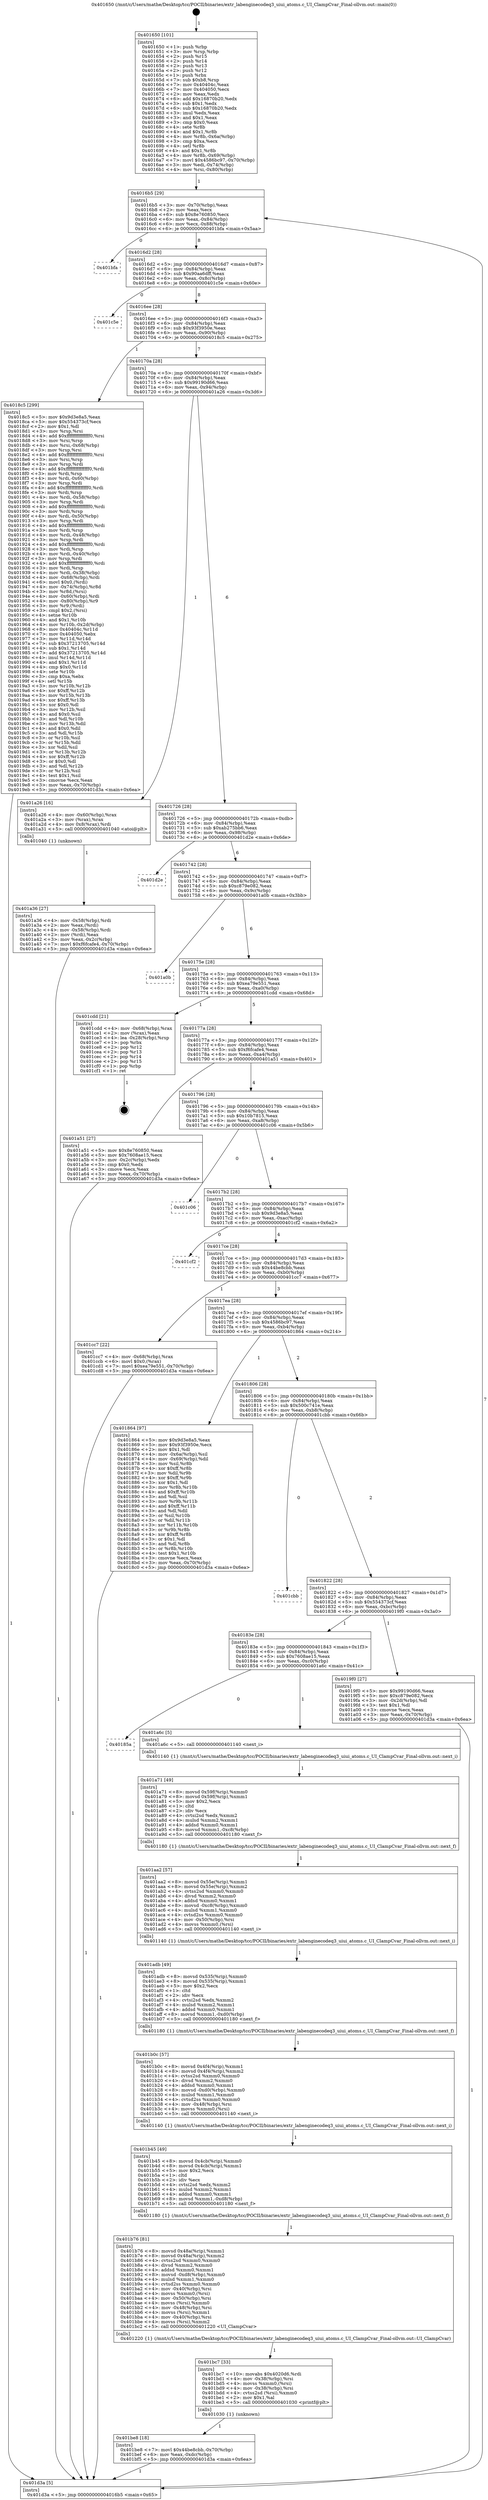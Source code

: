 digraph "0x401650" {
  label = "0x401650 (/mnt/c/Users/mathe/Desktop/tcc/POCII/binaries/extr_labenginecodeq3_uiui_atoms.c_UI_ClampCvar_Final-ollvm.out::main(0))"
  labelloc = "t"
  node[shape=record]

  Entry [label="",width=0.3,height=0.3,shape=circle,fillcolor=black,style=filled]
  "0x4016b5" [label="{
     0x4016b5 [29]\l
     | [instrs]\l
     &nbsp;&nbsp;0x4016b5 \<+3\>: mov -0x70(%rbp),%eax\l
     &nbsp;&nbsp;0x4016b8 \<+2\>: mov %eax,%ecx\l
     &nbsp;&nbsp;0x4016ba \<+6\>: sub $0x8e760850,%ecx\l
     &nbsp;&nbsp;0x4016c0 \<+6\>: mov %eax,-0x84(%rbp)\l
     &nbsp;&nbsp;0x4016c6 \<+6\>: mov %ecx,-0x88(%rbp)\l
     &nbsp;&nbsp;0x4016cc \<+6\>: je 0000000000401bfa \<main+0x5aa\>\l
  }"]
  "0x401bfa" [label="{
     0x401bfa\l
  }", style=dashed]
  "0x4016d2" [label="{
     0x4016d2 [28]\l
     | [instrs]\l
     &nbsp;&nbsp;0x4016d2 \<+5\>: jmp 00000000004016d7 \<main+0x87\>\l
     &nbsp;&nbsp;0x4016d7 \<+6\>: mov -0x84(%rbp),%eax\l
     &nbsp;&nbsp;0x4016dd \<+5\>: sub $0x90aa6dff,%eax\l
     &nbsp;&nbsp;0x4016e2 \<+6\>: mov %eax,-0x8c(%rbp)\l
     &nbsp;&nbsp;0x4016e8 \<+6\>: je 0000000000401c5e \<main+0x60e\>\l
  }"]
  Exit [label="",width=0.3,height=0.3,shape=circle,fillcolor=black,style=filled,peripheries=2]
  "0x401c5e" [label="{
     0x401c5e\l
  }", style=dashed]
  "0x4016ee" [label="{
     0x4016ee [28]\l
     | [instrs]\l
     &nbsp;&nbsp;0x4016ee \<+5\>: jmp 00000000004016f3 \<main+0xa3\>\l
     &nbsp;&nbsp;0x4016f3 \<+6\>: mov -0x84(%rbp),%eax\l
     &nbsp;&nbsp;0x4016f9 \<+5\>: sub $0x93f3950e,%eax\l
     &nbsp;&nbsp;0x4016fe \<+6\>: mov %eax,-0x90(%rbp)\l
     &nbsp;&nbsp;0x401704 \<+6\>: je 00000000004018c5 \<main+0x275\>\l
  }"]
  "0x401be8" [label="{
     0x401be8 [18]\l
     | [instrs]\l
     &nbsp;&nbsp;0x401be8 \<+7\>: movl $0x44be8cbb,-0x70(%rbp)\l
     &nbsp;&nbsp;0x401bef \<+6\>: mov %eax,-0xdc(%rbp)\l
     &nbsp;&nbsp;0x401bf5 \<+5\>: jmp 0000000000401d3a \<main+0x6ea\>\l
  }"]
  "0x4018c5" [label="{
     0x4018c5 [299]\l
     | [instrs]\l
     &nbsp;&nbsp;0x4018c5 \<+5\>: mov $0x9d3e8a5,%eax\l
     &nbsp;&nbsp;0x4018ca \<+5\>: mov $0x554373cf,%ecx\l
     &nbsp;&nbsp;0x4018cf \<+2\>: mov $0x1,%dl\l
     &nbsp;&nbsp;0x4018d1 \<+3\>: mov %rsp,%rsi\l
     &nbsp;&nbsp;0x4018d4 \<+4\>: add $0xfffffffffffffff0,%rsi\l
     &nbsp;&nbsp;0x4018d8 \<+3\>: mov %rsi,%rsp\l
     &nbsp;&nbsp;0x4018db \<+4\>: mov %rsi,-0x68(%rbp)\l
     &nbsp;&nbsp;0x4018df \<+3\>: mov %rsp,%rsi\l
     &nbsp;&nbsp;0x4018e2 \<+4\>: add $0xfffffffffffffff0,%rsi\l
     &nbsp;&nbsp;0x4018e6 \<+3\>: mov %rsi,%rsp\l
     &nbsp;&nbsp;0x4018e9 \<+3\>: mov %rsp,%rdi\l
     &nbsp;&nbsp;0x4018ec \<+4\>: add $0xfffffffffffffff0,%rdi\l
     &nbsp;&nbsp;0x4018f0 \<+3\>: mov %rdi,%rsp\l
     &nbsp;&nbsp;0x4018f3 \<+4\>: mov %rdi,-0x60(%rbp)\l
     &nbsp;&nbsp;0x4018f7 \<+3\>: mov %rsp,%rdi\l
     &nbsp;&nbsp;0x4018fa \<+4\>: add $0xfffffffffffffff0,%rdi\l
     &nbsp;&nbsp;0x4018fe \<+3\>: mov %rdi,%rsp\l
     &nbsp;&nbsp;0x401901 \<+4\>: mov %rdi,-0x58(%rbp)\l
     &nbsp;&nbsp;0x401905 \<+3\>: mov %rsp,%rdi\l
     &nbsp;&nbsp;0x401908 \<+4\>: add $0xfffffffffffffff0,%rdi\l
     &nbsp;&nbsp;0x40190c \<+3\>: mov %rdi,%rsp\l
     &nbsp;&nbsp;0x40190f \<+4\>: mov %rdi,-0x50(%rbp)\l
     &nbsp;&nbsp;0x401913 \<+3\>: mov %rsp,%rdi\l
     &nbsp;&nbsp;0x401916 \<+4\>: add $0xfffffffffffffff0,%rdi\l
     &nbsp;&nbsp;0x40191a \<+3\>: mov %rdi,%rsp\l
     &nbsp;&nbsp;0x40191d \<+4\>: mov %rdi,-0x48(%rbp)\l
     &nbsp;&nbsp;0x401921 \<+3\>: mov %rsp,%rdi\l
     &nbsp;&nbsp;0x401924 \<+4\>: add $0xfffffffffffffff0,%rdi\l
     &nbsp;&nbsp;0x401928 \<+3\>: mov %rdi,%rsp\l
     &nbsp;&nbsp;0x40192b \<+4\>: mov %rdi,-0x40(%rbp)\l
     &nbsp;&nbsp;0x40192f \<+3\>: mov %rsp,%rdi\l
     &nbsp;&nbsp;0x401932 \<+4\>: add $0xfffffffffffffff0,%rdi\l
     &nbsp;&nbsp;0x401936 \<+3\>: mov %rdi,%rsp\l
     &nbsp;&nbsp;0x401939 \<+4\>: mov %rdi,-0x38(%rbp)\l
     &nbsp;&nbsp;0x40193d \<+4\>: mov -0x68(%rbp),%rdi\l
     &nbsp;&nbsp;0x401941 \<+6\>: movl $0x0,(%rdi)\l
     &nbsp;&nbsp;0x401947 \<+4\>: mov -0x74(%rbp),%r8d\l
     &nbsp;&nbsp;0x40194b \<+3\>: mov %r8d,(%rsi)\l
     &nbsp;&nbsp;0x40194e \<+4\>: mov -0x60(%rbp),%rdi\l
     &nbsp;&nbsp;0x401952 \<+4\>: mov -0x80(%rbp),%r9\l
     &nbsp;&nbsp;0x401956 \<+3\>: mov %r9,(%rdi)\l
     &nbsp;&nbsp;0x401959 \<+3\>: cmpl $0x2,(%rsi)\l
     &nbsp;&nbsp;0x40195c \<+4\>: setne %r10b\l
     &nbsp;&nbsp;0x401960 \<+4\>: and $0x1,%r10b\l
     &nbsp;&nbsp;0x401964 \<+4\>: mov %r10b,-0x2d(%rbp)\l
     &nbsp;&nbsp;0x401968 \<+8\>: mov 0x40404c,%r11d\l
     &nbsp;&nbsp;0x401970 \<+7\>: mov 0x404050,%ebx\l
     &nbsp;&nbsp;0x401977 \<+3\>: mov %r11d,%r14d\l
     &nbsp;&nbsp;0x40197a \<+7\>: sub $0x37213705,%r14d\l
     &nbsp;&nbsp;0x401981 \<+4\>: sub $0x1,%r14d\l
     &nbsp;&nbsp;0x401985 \<+7\>: add $0x37213705,%r14d\l
     &nbsp;&nbsp;0x40198c \<+4\>: imul %r14d,%r11d\l
     &nbsp;&nbsp;0x401990 \<+4\>: and $0x1,%r11d\l
     &nbsp;&nbsp;0x401994 \<+4\>: cmp $0x0,%r11d\l
     &nbsp;&nbsp;0x401998 \<+4\>: sete %r10b\l
     &nbsp;&nbsp;0x40199c \<+3\>: cmp $0xa,%ebx\l
     &nbsp;&nbsp;0x40199f \<+4\>: setl %r15b\l
     &nbsp;&nbsp;0x4019a3 \<+3\>: mov %r10b,%r12b\l
     &nbsp;&nbsp;0x4019a6 \<+4\>: xor $0xff,%r12b\l
     &nbsp;&nbsp;0x4019aa \<+3\>: mov %r15b,%r13b\l
     &nbsp;&nbsp;0x4019ad \<+4\>: xor $0xff,%r13b\l
     &nbsp;&nbsp;0x4019b1 \<+3\>: xor $0x0,%dl\l
     &nbsp;&nbsp;0x4019b4 \<+3\>: mov %r12b,%sil\l
     &nbsp;&nbsp;0x4019b7 \<+4\>: and $0x0,%sil\l
     &nbsp;&nbsp;0x4019bb \<+3\>: and %dl,%r10b\l
     &nbsp;&nbsp;0x4019be \<+3\>: mov %r13b,%dil\l
     &nbsp;&nbsp;0x4019c1 \<+4\>: and $0x0,%dil\l
     &nbsp;&nbsp;0x4019c5 \<+3\>: and %dl,%r15b\l
     &nbsp;&nbsp;0x4019c8 \<+3\>: or %r10b,%sil\l
     &nbsp;&nbsp;0x4019cb \<+3\>: or %r15b,%dil\l
     &nbsp;&nbsp;0x4019ce \<+3\>: xor %dil,%sil\l
     &nbsp;&nbsp;0x4019d1 \<+3\>: or %r13b,%r12b\l
     &nbsp;&nbsp;0x4019d4 \<+4\>: xor $0xff,%r12b\l
     &nbsp;&nbsp;0x4019d8 \<+3\>: or $0x0,%dl\l
     &nbsp;&nbsp;0x4019db \<+3\>: and %dl,%r12b\l
     &nbsp;&nbsp;0x4019de \<+3\>: or %r12b,%sil\l
     &nbsp;&nbsp;0x4019e1 \<+4\>: test $0x1,%sil\l
     &nbsp;&nbsp;0x4019e5 \<+3\>: cmovne %ecx,%eax\l
     &nbsp;&nbsp;0x4019e8 \<+3\>: mov %eax,-0x70(%rbp)\l
     &nbsp;&nbsp;0x4019eb \<+5\>: jmp 0000000000401d3a \<main+0x6ea\>\l
  }"]
  "0x40170a" [label="{
     0x40170a [28]\l
     | [instrs]\l
     &nbsp;&nbsp;0x40170a \<+5\>: jmp 000000000040170f \<main+0xbf\>\l
     &nbsp;&nbsp;0x40170f \<+6\>: mov -0x84(%rbp),%eax\l
     &nbsp;&nbsp;0x401715 \<+5\>: sub $0x99190d66,%eax\l
     &nbsp;&nbsp;0x40171a \<+6\>: mov %eax,-0x94(%rbp)\l
     &nbsp;&nbsp;0x401720 \<+6\>: je 0000000000401a26 \<main+0x3d6\>\l
  }"]
  "0x401bc7" [label="{
     0x401bc7 [33]\l
     | [instrs]\l
     &nbsp;&nbsp;0x401bc7 \<+10\>: movabs $0x4020d6,%rdi\l
     &nbsp;&nbsp;0x401bd1 \<+4\>: mov -0x38(%rbp),%rsi\l
     &nbsp;&nbsp;0x401bd5 \<+4\>: movss %xmm0,(%rsi)\l
     &nbsp;&nbsp;0x401bd9 \<+4\>: mov -0x38(%rbp),%rsi\l
     &nbsp;&nbsp;0x401bdd \<+4\>: cvtss2sd (%rsi),%xmm0\l
     &nbsp;&nbsp;0x401be1 \<+2\>: mov $0x1,%al\l
     &nbsp;&nbsp;0x401be3 \<+5\>: call 0000000000401030 \<printf@plt\>\l
     | [calls]\l
     &nbsp;&nbsp;0x401030 \{1\} (unknown)\l
  }"]
  "0x401a26" [label="{
     0x401a26 [16]\l
     | [instrs]\l
     &nbsp;&nbsp;0x401a26 \<+4\>: mov -0x60(%rbp),%rax\l
     &nbsp;&nbsp;0x401a2a \<+3\>: mov (%rax),%rax\l
     &nbsp;&nbsp;0x401a2d \<+4\>: mov 0x8(%rax),%rdi\l
     &nbsp;&nbsp;0x401a31 \<+5\>: call 0000000000401040 \<atoi@plt\>\l
     | [calls]\l
     &nbsp;&nbsp;0x401040 \{1\} (unknown)\l
  }"]
  "0x401726" [label="{
     0x401726 [28]\l
     | [instrs]\l
     &nbsp;&nbsp;0x401726 \<+5\>: jmp 000000000040172b \<main+0xdb\>\l
     &nbsp;&nbsp;0x40172b \<+6\>: mov -0x84(%rbp),%eax\l
     &nbsp;&nbsp;0x401731 \<+5\>: sub $0xab275bb6,%eax\l
     &nbsp;&nbsp;0x401736 \<+6\>: mov %eax,-0x98(%rbp)\l
     &nbsp;&nbsp;0x40173c \<+6\>: je 0000000000401d2e \<main+0x6de\>\l
  }"]
  "0x401b76" [label="{
     0x401b76 [81]\l
     | [instrs]\l
     &nbsp;&nbsp;0x401b76 \<+8\>: movsd 0x48a(%rip),%xmm1\l
     &nbsp;&nbsp;0x401b7e \<+8\>: movsd 0x48a(%rip),%xmm2\l
     &nbsp;&nbsp;0x401b86 \<+4\>: cvtss2sd %xmm0,%xmm0\l
     &nbsp;&nbsp;0x401b8a \<+4\>: divsd %xmm2,%xmm0\l
     &nbsp;&nbsp;0x401b8e \<+4\>: addsd %xmm0,%xmm1\l
     &nbsp;&nbsp;0x401b92 \<+8\>: movsd -0xd8(%rbp),%xmm0\l
     &nbsp;&nbsp;0x401b9a \<+4\>: mulsd %xmm1,%xmm0\l
     &nbsp;&nbsp;0x401b9e \<+4\>: cvtsd2ss %xmm0,%xmm0\l
     &nbsp;&nbsp;0x401ba2 \<+4\>: mov -0x40(%rbp),%rsi\l
     &nbsp;&nbsp;0x401ba6 \<+4\>: movss %xmm0,(%rsi)\l
     &nbsp;&nbsp;0x401baa \<+4\>: mov -0x50(%rbp),%rsi\l
     &nbsp;&nbsp;0x401bae \<+4\>: movss (%rsi),%xmm0\l
     &nbsp;&nbsp;0x401bb2 \<+4\>: mov -0x48(%rbp),%rsi\l
     &nbsp;&nbsp;0x401bb6 \<+4\>: movss (%rsi),%xmm1\l
     &nbsp;&nbsp;0x401bba \<+4\>: mov -0x40(%rbp),%rsi\l
     &nbsp;&nbsp;0x401bbe \<+4\>: movss (%rsi),%xmm2\l
     &nbsp;&nbsp;0x401bc2 \<+5\>: call 0000000000401220 \<UI_ClampCvar\>\l
     | [calls]\l
     &nbsp;&nbsp;0x401220 \{1\} (/mnt/c/Users/mathe/Desktop/tcc/POCII/binaries/extr_labenginecodeq3_uiui_atoms.c_UI_ClampCvar_Final-ollvm.out::UI_ClampCvar)\l
  }"]
  "0x401d2e" [label="{
     0x401d2e\l
  }", style=dashed]
  "0x401742" [label="{
     0x401742 [28]\l
     | [instrs]\l
     &nbsp;&nbsp;0x401742 \<+5\>: jmp 0000000000401747 \<main+0xf7\>\l
     &nbsp;&nbsp;0x401747 \<+6\>: mov -0x84(%rbp),%eax\l
     &nbsp;&nbsp;0x40174d \<+5\>: sub $0xc879e082,%eax\l
     &nbsp;&nbsp;0x401752 \<+6\>: mov %eax,-0x9c(%rbp)\l
     &nbsp;&nbsp;0x401758 \<+6\>: je 0000000000401a0b \<main+0x3bb\>\l
  }"]
  "0x401b45" [label="{
     0x401b45 [49]\l
     | [instrs]\l
     &nbsp;&nbsp;0x401b45 \<+8\>: movsd 0x4cb(%rip),%xmm0\l
     &nbsp;&nbsp;0x401b4d \<+8\>: movsd 0x4cb(%rip),%xmm1\l
     &nbsp;&nbsp;0x401b55 \<+5\>: mov $0x2,%ecx\l
     &nbsp;&nbsp;0x401b5a \<+1\>: cltd\l
     &nbsp;&nbsp;0x401b5b \<+2\>: idiv %ecx\l
     &nbsp;&nbsp;0x401b5d \<+4\>: cvtsi2sd %edx,%xmm2\l
     &nbsp;&nbsp;0x401b61 \<+4\>: mulsd %xmm2,%xmm1\l
     &nbsp;&nbsp;0x401b65 \<+4\>: addsd %xmm0,%xmm1\l
     &nbsp;&nbsp;0x401b69 \<+8\>: movsd %xmm1,-0xd8(%rbp)\l
     &nbsp;&nbsp;0x401b71 \<+5\>: call 0000000000401180 \<next_f\>\l
     | [calls]\l
     &nbsp;&nbsp;0x401180 \{1\} (/mnt/c/Users/mathe/Desktop/tcc/POCII/binaries/extr_labenginecodeq3_uiui_atoms.c_UI_ClampCvar_Final-ollvm.out::next_f)\l
  }"]
  "0x401a0b" [label="{
     0x401a0b\l
  }", style=dashed]
  "0x40175e" [label="{
     0x40175e [28]\l
     | [instrs]\l
     &nbsp;&nbsp;0x40175e \<+5\>: jmp 0000000000401763 \<main+0x113\>\l
     &nbsp;&nbsp;0x401763 \<+6\>: mov -0x84(%rbp),%eax\l
     &nbsp;&nbsp;0x401769 \<+5\>: sub $0xea79e551,%eax\l
     &nbsp;&nbsp;0x40176e \<+6\>: mov %eax,-0xa0(%rbp)\l
     &nbsp;&nbsp;0x401774 \<+6\>: je 0000000000401cdd \<main+0x68d\>\l
  }"]
  "0x401b0c" [label="{
     0x401b0c [57]\l
     | [instrs]\l
     &nbsp;&nbsp;0x401b0c \<+8\>: movsd 0x4f4(%rip),%xmm1\l
     &nbsp;&nbsp;0x401b14 \<+8\>: movsd 0x4f4(%rip),%xmm2\l
     &nbsp;&nbsp;0x401b1c \<+4\>: cvtss2sd %xmm0,%xmm0\l
     &nbsp;&nbsp;0x401b20 \<+4\>: divsd %xmm2,%xmm0\l
     &nbsp;&nbsp;0x401b24 \<+4\>: addsd %xmm0,%xmm1\l
     &nbsp;&nbsp;0x401b28 \<+8\>: movsd -0xd0(%rbp),%xmm0\l
     &nbsp;&nbsp;0x401b30 \<+4\>: mulsd %xmm1,%xmm0\l
     &nbsp;&nbsp;0x401b34 \<+4\>: cvtsd2ss %xmm0,%xmm0\l
     &nbsp;&nbsp;0x401b38 \<+4\>: mov -0x48(%rbp),%rsi\l
     &nbsp;&nbsp;0x401b3c \<+4\>: movss %xmm0,(%rsi)\l
     &nbsp;&nbsp;0x401b40 \<+5\>: call 0000000000401140 \<next_i\>\l
     | [calls]\l
     &nbsp;&nbsp;0x401140 \{1\} (/mnt/c/Users/mathe/Desktop/tcc/POCII/binaries/extr_labenginecodeq3_uiui_atoms.c_UI_ClampCvar_Final-ollvm.out::next_i)\l
  }"]
  "0x401cdd" [label="{
     0x401cdd [21]\l
     | [instrs]\l
     &nbsp;&nbsp;0x401cdd \<+4\>: mov -0x68(%rbp),%rax\l
     &nbsp;&nbsp;0x401ce1 \<+2\>: mov (%rax),%eax\l
     &nbsp;&nbsp;0x401ce3 \<+4\>: lea -0x28(%rbp),%rsp\l
     &nbsp;&nbsp;0x401ce7 \<+1\>: pop %rbx\l
     &nbsp;&nbsp;0x401ce8 \<+2\>: pop %r12\l
     &nbsp;&nbsp;0x401cea \<+2\>: pop %r13\l
     &nbsp;&nbsp;0x401cec \<+2\>: pop %r14\l
     &nbsp;&nbsp;0x401cee \<+2\>: pop %r15\l
     &nbsp;&nbsp;0x401cf0 \<+1\>: pop %rbp\l
     &nbsp;&nbsp;0x401cf1 \<+1\>: ret\l
  }"]
  "0x40177a" [label="{
     0x40177a [28]\l
     | [instrs]\l
     &nbsp;&nbsp;0x40177a \<+5\>: jmp 000000000040177f \<main+0x12f\>\l
     &nbsp;&nbsp;0x40177f \<+6\>: mov -0x84(%rbp),%eax\l
     &nbsp;&nbsp;0x401785 \<+5\>: sub $0xf6fcafe4,%eax\l
     &nbsp;&nbsp;0x40178a \<+6\>: mov %eax,-0xa4(%rbp)\l
     &nbsp;&nbsp;0x401790 \<+6\>: je 0000000000401a51 \<main+0x401\>\l
  }"]
  "0x401adb" [label="{
     0x401adb [49]\l
     | [instrs]\l
     &nbsp;&nbsp;0x401adb \<+8\>: movsd 0x535(%rip),%xmm0\l
     &nbsp;&nbsp;0x401ae3 \<+8\>: movsd 0x535(%rip),%xmm1\l
     &nbsp;&nbsp;0x401aeb \<+5\>: mov $0x2,%ecx\l
     &nbsp;&nbsp;0x401af0 \<+1\>: cltd\l
     &nbsp;&nbsp;0x401af1 \<+2\>: idiv %ecx\l
     &nbsp;&nbsp;0x401af3 \<+4\>: cvtsi2sd %edx,%xmm2\l
     &nbsp;&nbsp;0x401af7 \<+4\>: mulsd %xmm2,%xmm1\l
     &nbsp;&nbsp;0x401afb \<+4\>: addsd %xmm0,%xmm1\l
     &nbsp;&nbsp;0x401aff \<+8\>: movsd %xmm1,-0xd0(%rbp)\l
     &nbsp;&nbsp;0x401b07 \<+5\>: call 0000000000401180 \<next_f\>\l
     | [calls]\l
     &nbsp;&nbsp;0x401180 \{1\} (/mnt/c/Users/mathe/Desktop/tcc/POCII/binaries/extr_labenginecodeq3_uiui_atoms.c_UI_ClampCvar_Final-ollvm.out::next_f)\l
  }"]
  "0x401a51" [label="{
     0x401a51 [27]\l
     | [instrs]\l
     &nbsp;&nbsp;0x401a51 \<+5\>: mov $0x8e760850,%eax\l
     &nbsp;&nbsp;0x401a56 \<+5\>: mov $0x7608ae15,%ecx\l
     &nbsp;&nbsp;0x401a5b \<+3\>: mov -0x2c(%rbp),%edx\l
     &nbsp;&nbsp;0x401a5e \<+3\>: cmp $0x0,%edx\l
     &nbsp;&nbsp;0x401a61 \<+3\>: cmove %ecx,%eax\l
     &nbsp;&nbsp;0x401a64 \<+3\>: mov %eax,-0x70(%rbp)\l
     &nbsp;&nbsp;0x401a67 \<+5\>: jmp 0000000000401d3a \<main+0x6ea\>\l
  }"]
  "0x401796" [label="{
     0x401796 [28]\l
     | [instrs]\l
     &nbsp;&nbsp;0x401796 \<+5\>: jmp 000000000040179b \<main+0x14b\>\l
     &nbsp;&nbsp;0x40179b \<+6\>: mov -0x84(%rbp),%eax\l
     &nbsp;&nbsp;0x4017a1 \<+5\>: sub $0x10b7815,%eax\l
     &nbsp;&nbsp;0x4017a6 \<+6\>: mov %eax,-0xa8(%rbp)\l
     &nbsp;&nbsp;0x4017ac \<+6\>: je 0000000000401c06 \<main+0x5b6\>\l
  }"]
  "0x401aa2" [label="{
     0x401aa2 [57]\l
     | [instrs]\l
     &nbsp;&nbsp;0x401aa2 \<+8\>: movsd 0x55e(%rip),%xmm1\l
     &nbsp;&nbsp;0x401aaa \<+8\>: movsd 0x55e(%rip),%xmm2\l
     &nbsp;&nbsp;0x401ab2 \<+4\>: cvtss2sd %xmm0,%xmm0\l
     &nbsp;&nbsp;0x401ab6 \<+4\>: divsd %xmm2,%xmm0\l
     &nbsp;&nbsp;0x401aba \<+4\>: addsd %xmm0,%xmm1\l
     &nbsp;&nbsp;0x401abe \<+8\>: movsd -0xc8(%rbp),%xmm0\l
     &nbsp;&nbsp;0x401ac6 \<+4\>: mulsd %xmm1,%xmm0\l
     &nbsp;&nbsp;0x401aca \<+4\>: cvtsd2ss %xmm0,%xmm0\l
     &nbsp;&nbsp;0x401ace \<+4\>: mov -0x50(%rbp),%rsi\l
     &nbsp;&nbsp;0x401ad2 \<+4\>: movss %xmm0,(%rsi)\l
     &nbsp;&nbsp;0x401ad6 \<+5\>: call 0000000000401140 \<next_i\>\l
     | [calls]\l
     &nbsp;&nbsp;0x401140 \{1\} (/mnt/c/Users/mathe/Desktop/tcc/POCII/binaries/extr_labenginecodeq3_uiui_atoms.c_UI_ClampCvar_Final-ollvm.out::next_i)\l
  }"]
  "0x401c06" [label="{
     0x401c06\l
  }", style=dashed]
  "0x4017b2" [label="{
     0x4017b2 [28]\l
     | [instrs]\l
     &nbsp;&nbsp;0x4017b2 \<+5\>: jmp 00000000004017b7 \<main+0x167\>\l
     &nbsp;&nbsp;0x4017b7 \<+6\>: mov -0x84(%rbp),%eax\l
     &nbsp;&nbsp;0x4017bd \<+5\>: sub $0x9d3e8a5,%eax\l
     &nbsp;&nbsp;0x4017c2 \<+6\>: mov %eax,-0xac(%rbp)\l
     &nbsp;&nbsp;0x4017c8 \<+6\>: je 0000000000401cf2 \<main+0x6a2\>\l
  }"]
  "0x401a71" [label="{
     0x401a71 [49]\l
     | [instrs]\l
     &nbsp;&nbsp;0x401a71 \<+8\>: movsd 0x59f(%rip),%xmm0\l
     &nbsp;&nbsp;0x401a79 \<+8\>: movsd 0x59f(%rip),%xmm1\l
     &nbsp;&nbsp;0x401a81 \<+5\>: mov $0x2,%ecx\l
     &nbsp;&nbsp;0x401a86 \<+1\>: cltd\l
     &nbsp;&nbsp;0x401a87 \<+2\>: idiv %ecx\l
     &nbsp;&nbsp;0x401a89 \<+4\>: cvtsi2sd %edx,%xmm2\l
     &nbsp;&nbsp;0x401a8d \<+4\>: mulsd %xmm2,%xmm1\l
     &nbsp;&nbsp;0x401a91 \<+4\>: addsd %xmm0,%xmm1\l
     &nbsp;&nbsp;0x401a95 \<+8\>: movsd %xmm1,-0xc8(%rbp)\l
     &nbsp;&nbsp;0x401a9d \<+5\>: call 0000000000401180 \<next_f\>\l
     | [calls]\l
     &nbsp;&nbsp;0x401180 \{1\} (/mnt/c/Users/mathe/Desktop/tcc/POCII/binaries/extr_labenginecodeq3_uiui_atoms.c_UI_ClampCvar_Final-ollvm.out::next_f)\l
  }"]
  "0x401cf2" [label="{
     0x401cf2\l
  }", style=dashed]
  "0x4017ce" [label="{
     0x4017ce [28]\l
     | [instrs]\l
     &nbsp;&nbsp;0x4017ce \<+5\>: jmp 00000000004017d3 \<main+0x183\>\l
     &nbsp;&nbsp;0x4017d3 \<+6\>: mov -0x84(%rbp),%eax\l
     &nbsp;&nbsp;0x4017d9 \<+5\>: sub $0x44be8cbb,%eax\l
     &nbsp;&nbsp;0x4017de \<+6\>: mov %eax,-0xb0(%rbp)\l
     &nbsp;&nbsp;0x4017e4 \<+6\>: je 0000000000401cc7 \<main+0x677\>\l
  }"]
  "0x40185a" [label="{
     0x40185a\l
  }", style=dashed]
  "0x401cc7" [label="{
     0x401cc7 [22]\l
     | [instrs]\l
     &nbsp;&nbsp;0x401cc7 \<+4\>: mov -0x68(%rbp),%rax\l
     &nbsp;&nbsp;0x401ccb \<+6\>: movl $0x0,(%rax)\l
     &nbsp;&nbsp;0x401cd1 \<+7\>: movl $0xea79e551,-0x70(%rbp)\l
     &nbsp;&nbsp;0x401cd8 \<+5\>: jmp 0000000000401d3a \<main+0x6ea\>\l
  }"]
  "0x4017ea" [label="{
     0x4017ea [28]\l
     | [instrs]\l
     &nbsp;&nbsp;0x4017ea \<+5\>: jmp 00000000004017ef \<main+0x19f\>\l
     &nbsp;&nbsp;0x4017ef \<+6\>: mov -0x84(%rbp),%eax\l
     &nbsp;&nbsp;0x4017f5 \<+5\>: sub $0x4586bc97,%eax\l
     &nbsp;&nbsp;0x4017fa \<+6\>: mov %eax,-0xb4(%rbp)\l
     &nbsp;&nbsp;0x401800 \<+6\>: je 0000000000401864 \<main+0x214\>\l
  }"]
  "0x401a6c" [label="{
     0x401a6c [5]\l
     | [instrs]\l
     &nbsp;&nbsp;0x401a6c \<+5\>: call 0000000000401140 \<next_i\>\l
     | [calls]\l
     &nbsp;&nbsp;0x401140 \{1\} (/mnt/c/Users/mathe/Desktop/tcc/POCII/binaries/extr_labenginecodeq3_uiui_atoms.c_UI_ClampCvar_Final-ollvm.out::next_i)\l
  }"]
  "0x401864" [label="{
     0x401864 [97]\l
     | [instrs]\l
     &nbsp;&nbsp;0x401864 \<+5\>: mov $0x9d3e8a5,%eax\l
     &nbsp;&nbsp;0x401869 \<+5\>: mov $0x93f3950e,%ecx\l
     &nbsp;&nbsp;0x40186e \<+2\>: mov $0x1,%dl\l
     &nbsp;&nbsp;0x401870 \<+4\>: mov -0x6a(%rbp),%sil\l
     &nbsp;&nbsp;0x401874 \<+4\>: mov -0x69(%rbp),%dil\l
     &nbsp;&nbsp;0x401878 \<+3\>: mov %sil,%r8b\l
     &nbsp;&nbsp;0x40187b \<+4\>: xor $0xff,%r8b\l
     &nbsp;&nbsp;0x40187f \<+3\>: mov %dil,%r9b\l
     &nbsp;&nbsp;0x401882 \<+4\>: xor $0xff,%r9b\l
     &nbsp;&nbsp;0x401886 \<+3\>: xor $0x1,%dl\l
     &nbsp;&nbsp;0x401889 \<+3\>: mov %r8b,%r10b\l
     &nbsp;&nbsp;0x40188c \<+4\>: and $0xff,%r10b\l
     &nbsp;&nbsp;0x401890 \<+3\>: and %dl,%sil\l
     &nbsp;&nbsp;0x401893 \<+3\>: mov %r9b,%r11b\l
     &nbsp;&nbsp;0x401896 \<+4\>: and $0xff,%r11b\l
     &nbsp;&nbsp;0x40189a \<+3\>: and %dl,%dil\l
     &nbsp;&nbsp;0x40189d \<+3\>: or %sil,%r10b\l
     &nbsp;&nbsp;0x4018a0 \<+3\>: or %dil,%r11b\l
     &nbsp;&nbsp;0x4018a3 \<+3\>: xor %r11b,%r10b\l
     &nbsp;&nbsp;0x4018a6 \<+3\>: or %r9b,%r8b\l
     &nbsp;&nbsp;0x4018a9 \<+4\>: xor $0xff,%r8b\l
     &nbsp;&nbsp;0x4018ad \<+3\>: or $0x1,%dl\l
     &nbsp;&nbsp;0x4018b0 \<+3\>: and %dl,%r8b\l
     &nbsp;&nbsp;0x4018b3 \<+3\>: or %r8b,%r10b\l
     &nbsp;&nbsp;0x4018b6 \<+4\>: test $0x1,%r10b\l
     &nbsp;&nbsp;0x4018ba \<+3\>: cmovne %ecx,%eax\l
     &nbsp;&nbsp;0x4018bd \<+3\>: mov %eax,-0x70(%rbp)\l
     &nbsp;&nbsp;0x4018c0 \<+5\>: jmp 0000000000401d3a \<main+0x6ea\>\l
  }"]
  "0x401806" [label="{
     0x401806 [28]\l
     | [instrs]\l
     &nbsp;&nbsp;0x401806 \<+5\>: jmp 000000000040180b \<main+0x1bb\>\l
     &nbsp;&nbsp;0x40180b \<+6\>: mov -0x84(%rbp),%eax\l
     &nbsp;&nbsp;0x401811 \<+5\>: sub $0x500c741e,%eax\l
     &nbsp;&nbsp;0x401816 \<+6\>: mov %eax,-0xb8(%rbp)\l
     &nbsp;&nbsp;0x40181c \<+6\>: je 0000000000401cbb \<main+0x66b\>\l
  }"]
  "0x401d3a" [label="{
     0x401d3a [5]\l
     | [instrs]\l
     &nbsp;&nbsp;0x401d3a \<+5\>: jmp 00000000004016b5 \<main+0x65\>\l
  }"]
  "0x401650" [label="{
     0x401650 [101]\l
     | [instrs]\l
     &nbsp;&nbsp;0x401650 \<+1\>: push %rbp\l
     &nbsp;&nbsp;0x401651 \<+3\>: mov %rsp,%rbp\l
     &nbsp;&nbsp;0x401654 \<+2\>: push %r15\l
     &nbsp;&nbsp;0x401656 \<+2\>: push %r14\l
     &nbsp;&nbsp;0x401658 \<+2\>: push %r13\l
     &nbsp;&nbsp;0x40165a \<+2\>: push %r12\l
     &nbsp;&nbsp;0x40165c \<+1\>: push %rbx\l
     &nbsp;&nbsp;0x40165d \<+7\>: sub $0xb8,%rsp\l
     &nbsp;&nbsp;0x401664 \<+7\>: mov 0x40404c,%eax\l
     &nbsp;&nbsp;0x40166b \<+7\>: mov 0x404050,%ecx\l
     &nbsp;&nbsp;0x401672 \<+2\>: mov %eax,%edx\l
     &nbsp;&nbsp;0x401674 \<+6\>: add $0x16870b20,%edx\l
     &nbsp;&nbsp;0x40167a \<+3\>: sub $0x1,%edx\l
     &nbsp;&nbsp;0x40167d \<+6\>: sub $0x16870b20,%edx\l
     &nbsp;&nbsp;0x401683 \<+3\>: imul %edx,%eax\l
     &nbsp;&nbsp;0x401686 \<+3\>: and $0x1,%eax\l
     &nbsp;&nbsp;0x401689 \<+3\>: cmp $0x0,%eax\l
     &nbsp;&nbsp;0x40168c \<+4\>: sete %r8b\l
     &nbsp;&nbsp;0x401690 \<+4\>: and $0x1,%r8b\l
     &nbsp;&nbsp;0x401694 \<+4\>: mov %r8b,-0x6a(%rbp)\l
     &nbsp;&nbsp;0x401698 \<+3\>: cmp $0xa,%ecx\l
     &nbsp;&nbsp;0x40169b \<+4\>: setl %r8b\l
     &nbsp;&nbsp;0x40169f \<+4\>: and $0x1,%r8b\l
     &nbsp;&nbsp;0x4016a3 \<+4\>: mov %r8b,-0x69(%rbp)\l
     &nbsp;&nbsp;0x4016a7 \<+7\>: movl $0x4586bc97,-0x70(%rbp)\l
     &nbsp;&nbsp;0x4016ae \<+3\>: mov %edi,-0x74(%rbp)\l
     &nbsp;&nbsp;0x4016b1 \<+4\>: mov %rsi,-0x80(%rbp)\l
  }"]
  "0x401a36" [label="{
     0x401a36 [27]\l
     | [instrs]\l
     &nbsp;&nbsp;0x401a36 \<+4\>: mov -0x58(%rbp),%rdi\l
     &nbsp;&nbsp;0x401a3a \<+2\>: mov %eax,(%rdi)\l
     &nbsp;&nbsp;0x401a3c \<+4\>: mov -0x58(%rbp),%rdi\l
     &nbsp;&nbsp;0x401a40 \<+2\>: mov (%rdi),%eax\l
     &nbsp;&nbsp;0x401a42 \<+3\>: mov %eax,-0x2c(%rbp)\l
     &nbsp;&nbsp;0x401a45 \<+7\>: movl $0xf6fcafe4,-0x70(%rbp)\l
     &nbsp;&nbsp;0x401a4c \<+5\>: jmp 0000000000401d3a \<main+0x6ea\>\l
  }"]
  "0x40183e" [label="{
     0x40183e [28]\l
     | [instrs]\l
     &nbsp;&nbsp;0x40183e \<+5\>: jmp 0000000000401843 \<main+0x1f3\>\l
     &nbsp;&nbsp;0x401843 \<+6\>: mov -0x84(%rbp),%eax\l
     &nbsp;&nbsp;0x401849 \<+5\>: sub $0x7608ae15,%eax\l
     &nbsp;&nbsp;0x40184e \<+6\>: mov %eax,-0xc0(%rbp)\l
     &nbsp;&nbsp;0x401854 \<+6\>: je 0000000000401a6c \<main+0x41c\>\l
  }"]
  "0x401cbb" [label="{
     0x401cbb\l
  }", style=dashed]
  "0x401822" [label="{
     0x401822 [28]\l
     | [instrs]\l
     &nbsp;&nbsp;0x401822 \<+5\>: jmp 0000000000401827 \<main+0x1d7\>\l
     &nbsp;&nbsp;0x401827 \<+6\>: mov -0x84(%rbp),%eax\l
     &nbsp;&nbsp;0x40182d \<+5\>: sub $0x554373cf,%eax\l
     &nbsp;&nbsp;0x401832 \<+6\>: mov %eax,-0xbc(%rbp)\l
     &nbsp;&nbsp;0x401838 \<+6\>: je 00000000004019f0 \<main+0x3a0\>\l
  }"]
  "0x4019f0" [label="{
     0x4019f0 [27]\l
     | [instrs]\l
     &nbsp;&nbsp;0x4019f0 \<+5\>: mov $0x99190d66,%eax\l
     &nbsp;&nbsp;0x4019f5 \<+5\>: mov $0xc879e082,%ecx\l
     &nbsp;&nbsp;0x4019fa \<+3\>: mov -0x2d(%rbp),%dl\l
     &nbsp;&nbsp;0x4019fd \<+3\>: test $0x1,%dl\l
     &nbsp;&nbsp;0x401a00 \<+3\>: cmovne %ecx,%eax\l
     &nbsp;&nbsp;0x401a03 \<+3\>: mov %eax,-0x70(%rbp)\l
     &nbsp;&nbsp;0x401a06 \<+5\>: jmp 0000000000401d3a \<main+0x6ea\>\l
  }"]
  Entry -> "0x401650" [label=" 1"]
  "0x4016b5" -> "0x401bfa" [label=" 0"]
  "0x4016b5" -> "0x4016d2" [label=" 8"]
  "0x401cdd" -> Exit [label=" 1"]
  "0x4016d2" -> "0x401c5e" [label=" 0"]
  "0x4016d2" -> "0x4016ee" [label=" 8"]
  "0x401cc7" -> "0x401d3a" [label=" 1"]
  "0x4016ee" -> "0x4018c5" [label=" 1"]
  "0x4016ee" -> "0x40170a" [label=" 7"]
  "0x401be8" -> "0x401d3a" [label=" 1"]
  "0x40170a" -> "0x401a26" [label=" 1"]
  "0x40170a" -> "0x401726" [label=" 6"]
  "0x401bc7" -> "0x401be8" [label=" 1"]
  "0x401726" -> "0x401d2e" [label=" 0"]
  "0x401726" -> "0x401742" [label=" 6"]
  "0x401b76" -> "0x401bc7" [label=" 1"]
  "0x401742" -> "0x401a0b" [label=" 0"]
  "0x401742" -> "0x40175e" [label=" 6"]
  "0x401b45" -> "0x401b76" [label=" 1"]
  "0x40175e" -> "0x401cdd" [label=" 1"]
  "0x40175e" -> "0x40177a" [label=" 5"]
  "0x401b0c" -> "0x401b45" [label=" 1"]
  "0x40177a" -> "0x401a51" [label=" 1"]
  "0x40177a" -> "0x401796" [label=" 4"]
  "0x401adb" -> "0x401b0c" [label=" 1"]
  "0x401796" -> "0x401c06" [label=" 0"]
  "0x401796" -> "0x4017b2" [label=" 4"]
  "0x401aa2" -> "0x401adb" [label=" 1"]
  "0x4017b2" -> "0x401cf2" [label=" 0"]
  "0x4017b2" -> "0x4017ce" [label=" 4"]
  "0x401a71" -> "0x401aa2" [label=" 1"]
  "0x4017ce" -> "0x401cc7" [label=" 1"]
  "0x4017ce" -> "0x4017ea" [label=" 3"]
  "0x401a6c" -> "0x401a71" [label=" 1"]
  "0x4017ea" -> "0x401864" [label=" 1"]
  "0x4017ea" -> "0x401806" [label=" 2"]
  "0x401864" -> "0x401d3a" [label=" 1"]
  "0x401650" -> "0x4016b5" [label=" 1"]
  "0x401d3a" -> "0x4016b5" [label=" 7"]
  "0x40183e" -> "0x40185a" [label=" 0"]
  "0x4018c5" -> "0x401d3a" [label=" 1"]
  "0x40183e" -> "0x401a6c" [label=" 1"]
  "0x401806" -> "0x401cbb" [label=" 0"]
  "0x401806" -> "0x401822" [label=" 2"]
  "0x401a51" -> "0x401d3a" [label=" 1"]
  "0x401822" -> "0x4019f0" [label=" 1"]
  "0x401822" -> "0x40183e" [label=" 1"]
  "0x4019f0" -> "0x401d3a" [label=" 1"]
  "0x401a26" -> "0x401a36" [label=" 1"]
  "0x401a36" -> "0x401d3a" [label=" 1"]
}
